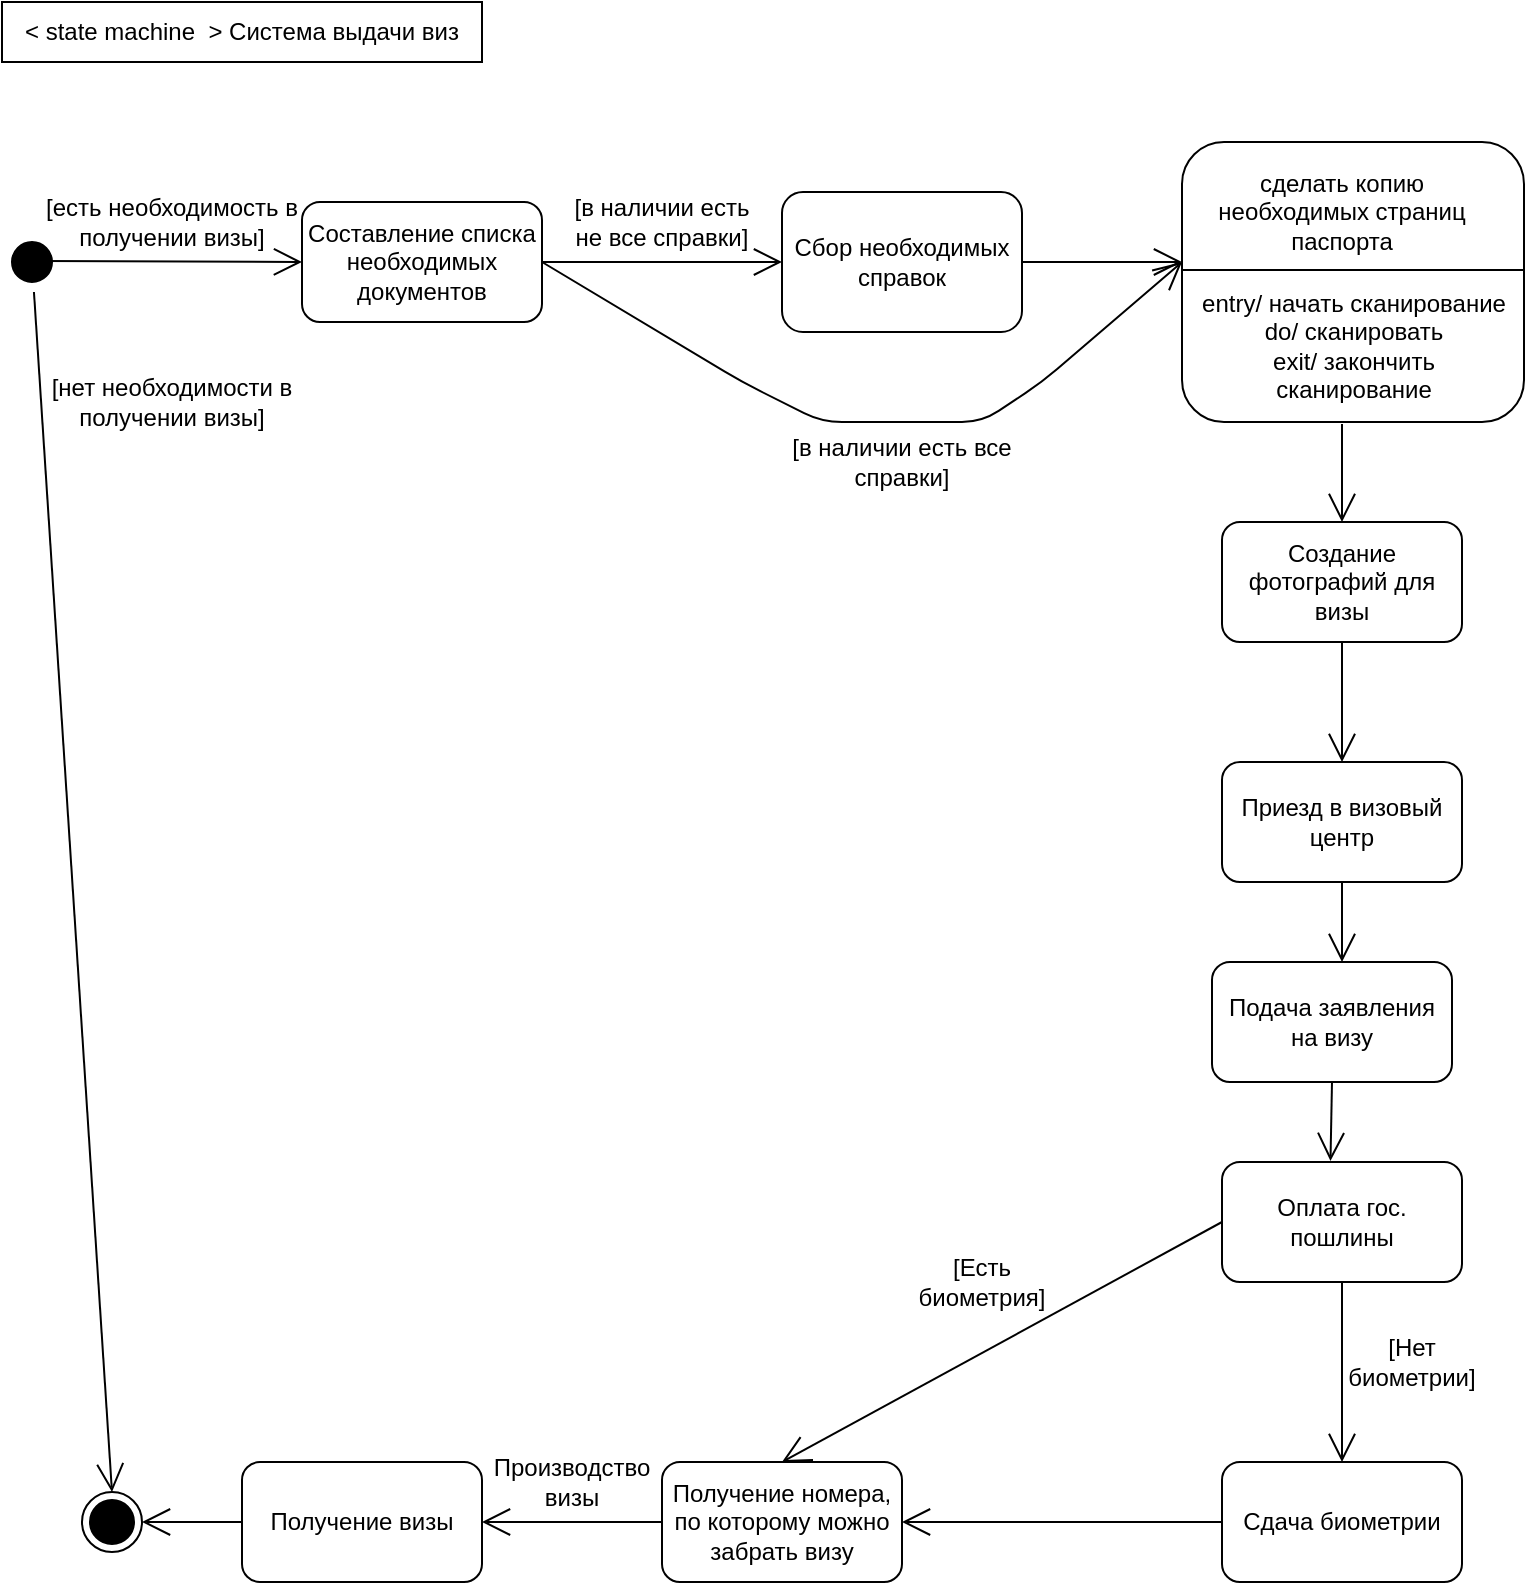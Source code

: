 <mxfile version="12.9.6" type="github"><diagram id="h5yVKtOuEHlJPeWfeZaK" name="Page-1"><mxGraphModel dx="1422" dy="768" grid="1" gridSize="10" guides="1" tooltips="1" connect="1" arrows="1" fold="1" page="1" pageScale="1" pageWidth="850" pageHeight="1100" math="0" shadow="0"><root><mxCell id="0"/><mxCell id="1" parent="0"/><mxCell id="_x3idRHQf8Wil5jMjb1W-1" value="&amp;lt; state machine&amp;nbsp; &amp;gt; Система выдачи виз" style="rounded=0;whiteSpace=wrap;html=1;" vertex="1" parent="1"><mxGeometry x="40" y="40" width="240" height="30" as="geometry"/></mxCell><mxCell id="_x3idRHQf8Wil5jMjb1W-2" value="" style="ellipse;html=1;shape=endState;fillColor=#000000;strokeColor=#000000;" vertex="1" parent="1"><mxGeometry x="80" y="785" width="30" height="30" as="geometry"/></mxCell><mxCell id="_x3idRHQf8Wil5jMjb1W-3" value="" style="ellipse;html=1;shape=endState;fillColor=#000000;strokeColor=#FFFFFF;" vertex="1" parent="1"><mxGeometry x="40" y="155" width="30" height="30" as="geometry"/></mxCell><mxCell id="_x3idRHQf8Wil5jMjb1W-4" value="" style="rounded=1;whiteSpace=wrap;html=1;strokeColor=#000000;" vertex="1" parent="1"><mxGeometry x="430" y="135" width="120" height="70" as="geometry"/></mxCell><mxCell id="_x3idRHQf8Wil5jMjb1W-5" value="&lt;div&gt;Сбор необходимых справок&lt;/div&gt;" style="text;html=1;strokeColor=none;fillColor=none;align=center;verticalAlign=middle;whiteSpace=wrap;rounded=0;" vertex="1" parent="1"><mxGeometry x="430" y="150" width="120" height="40" as="geometry"/></mxCell><mxCell id="_x3idRHQf8Wil5jMjb1W-6" value="" style="rounded=1;whiteSpace=wrap;html=1;strokeColor=#000000;" vertex="1" parent="1"><mxGeometry x="630" y="110" width="171" height="140" as="geometry"/></mxCell><mxCell id="_x3idRHQf8Wil5jMjb1W-7" value="Создание фотографий для визы" style="rounded=1;whiteSpace=wrap;html=1;strokeColor=#000000;" vertex="1" parent="1"><mxGeometry x="650" y="300" width="120" height="60" as="geometry"/></mxCell><mxCell id="_x3idRHQf8Wil5jMjb1W-8" value="Сдача биометрии" style="rounded=1;whiteSpace=wrap;html=1;strokeColor=#000000;" vertex="1" parent="1"><mxGeometry x="650" y="770" width="120" height="60" as="geometry"/></mxCell><mxCell id="_x3idRHQf8Wil5jMjb1W-9" value="Оплата гос. пошлины" style="rounded=1;whiteSpace=wrap;html=1;strokeColor=#000000;" vertex="1" parent="1"><mxGeometry x="650" y="620" width="120" height="60" as="geometry"/></mxCell><mxCell id="_x3idRHQf8Wil5jMjb1W-10" value="Приезд в визовый центр" style="rounded=1;whiteSpace=wrap;html=1;strokeColor=#000000;" vertex="1" parent="1"><mxGeometry x="650" y="420" width="120" height="60" as="geometry"/></mxCell><mxCell id="_x3idRHQf8Wil5jMjb1W-11" value="Подача заявления на визу" style="rounded=1;whiteSpace=wrap;html=1;strokeColor=#000000;" vertex="1" parent="1"><mxGeometry x="645" y="520" width="120" height="60" as="geometry"/></mxCell><mxCell id="_x3idRHQf8Wil5jMjb1W-12" value="Получение номера, по которому можно забрать визу" style="rounded=1;whiteSpace=wrap;html=1;strokeColor=#000000;" vertex="1" parent="1"><mxGeometry x="370" y="770" width="120" height="60" as="geometry"/></mxCell><mxCell id="_x3idRHQf8Wil5jMjb1W-13" value="Получение визы" style="rounded=1;whiteSpace=wrap;html=1;strokeColor=#000000;" vertex="1" parent="1"><mxGeometry x="160" y="770" width="120" height="60" as="geometry"/></mxCell><mxCell id="_x3idRHQf8Wil5jMjb1W-14" value="" style="line;strokeWidth=1;fillColor=none;align=left;verticalAlign=middle;spacingTop=-1;spacingLeft=3;spacingRight=3;rotatable=0;labelPosition=right;points=[];portConstraint=eastwest;" vertex="1" parent="1"><mxGeometry x="630" y="170" width="171" height="8" as="geometry"/></mxCell><mxCell id="_x3idRHQf8Wil5jMjb1W-15" value="&lt;br&gt;entry/ начать сканирование&lt;br&gt;do/ сканировать&lt;br&gt;exit/ закончить сканирование" style="text;html=1;strokeColor=none;fillColor=none;align=center;verticalAlign=middle;whiteSpace=wrap;rounded=0;" vertex="1" parent="1"><mxGeometry x="635.5" y="170" width="160" height="70" as="geometry"/></mxCell><mxCell id="_x3idRHQf8Wil5jMjb1W-16" value="сделать копию необходимых страниц паспорта" style="text;html=1;strokeColor=none;fillColor=none;align=center;verticalAlign=middle;whiteSpace=wrap;rounded=0;" vertex="1" parent="1"><mxGeometry x="635" y="120" width="150" height="50" as="geometry"/></mxCell><mxCell id="_x3idRHQf8Wil5jMjb1W-17" value="" style="endArrow=open;endFill=1;endSize=12;html=1;entryX=0;entryY=0.5;entryDx=0;entryDy=0;" edge="1" parent="1" target="_x3idRHQf8Wil5jMjb1W-32"><mxGeometry width="160" relative="1" as="geometry"><mxPoint x="60" y="169.5" as="sourcePoint"/><mxPoint x="160" y="170" as="targetPoint"/></mxGeometry></mxCell><mxCell id="_x3idRHQf8Wil5jMjb1W-18" value="" style="endArrow=open;endFill=1;endSize=12;html=1;entryX=0;entryY=0.5;entryDx=0;entryDy=0;" edge="1" parent="1" source="_x3idRHQf8Wil5jMjb1W-32" target="_x3idRHQf8Wil5jMjb1W-4"><mxGeometry width="160" relative="1" as="geometry"><mxPoint x="230" y="169.5" as="sourcePoint"/><mxPoint x="370" y="170" as="targetPoint"/></mxGeometry></mxCell><mxCell id="_x3idRHQf8Wil5jMjb1W-19" value="" style="endArrow=open;endFill=1;endSize=12;html=1;exitX=0.5;exitY=1;exitDx=0;exitDy=0;entryX=0.5;entryY=0;entryDx=0;entryDy=0;" edge="1" parent="1" source="_x3idRHQf8Wil5jMjb1W-9" target="_x3idRHQf8Wil5jMjb1W-8"><mxGeometry width="160" relative="1" as="geometry"><mxPoint x="710" y="774" as="sourcePoint"/><mxPoint x="720" y="770" as="targetPoint"/></mxGeometry></mxCell><mxCell id="_x3idRHQf8Wil5jMjb1W-20" value="[Нет биометрии]" style="text;html=1;strokeColor=none;fillColor=none;align=center;verticalAlign=middle;whiteSpace=wrap;rounded=0;" vertex="1" parent="1"><mxGeometry x="725" y="710" width="40" height="20" as="geometry"/></mxCell><mxCell id="_x3idRHQf8Wil5jMjb1W-21" value="[Есть биометрия]" style="text;html=1;strokeColor=none;fillColor=none;align=center;verticalAlign=middle;whiteSpace=wrap;rounded=0;" vertex="1" parent="1"><mxGeometry x="510" y="670" width="40" height="20" as="geometry"/></mxCell><mxCell id="_x3idRHQf8Wil5jMjb1W-22" value="" style="endArrow=open;endFill=1;endSize=12;html=1;exitX=0;exitY=0.5;exitDx=0;exitDy=0;entryX=0.5;entryY=0;entryDx=0;entryDy=0;" edge="1" parent="1" source="_x3idRHQf8Wil5jMjb1W-9" target="_x3idRHQf8Wil5jMjb1W-12"><mxGeometry width="160" relative="1" as="geometry"><mxPoint x="410" y="720" as="sourcePoint"/><mxPoint x="570" y="720" as="targetPoint"/></mxGeometry></mxCell><mxCell id="_x3idRHQf8Wil5jMjb1W-23" value="" style="endArrow=open;endFill=1;endSize=12;html=1;exitX=0;exitY=0.5;exitDx=0;exitDy=0;entryX=1;entryY=0.5;entryDx=0;entryDy=0;" edge="1" parent="1" source="_x3idRHQf8Wil5jMjb1W-8" target="_x3idRHQf8Wil5jMjb1W-12"><mxGeometry width="160" relative="1" as="geometry"><mxPoint x="410" y="720" as="sourcePoint"/><mxPoint x="570" y="720" as="targetPoint"/></mxGeometry></mxCell><mxCell id="_x3idRHQf8Wil5jMjb1W-24" value="" style="endArrow=open;endFill=1;endSize=12;html=1;exitX=0;exitY=0.5;exitDx=0;exitDy=0;entryX=1;entryY=0.5;entryDx=0;entryDy=0;" edge="1" parent="1" source="_x3idRHQf8Wil5jMjb1W-12" target="_x3idRHQf8Wil5jMjb1W-13"><mxGeometry width="160" relative="1" as="geometry"><mxPoint x="410" y="660" as="sourcePoint"/><mxPoint x="570" y="660" as="targetPoint"/></mxGeometry></mxCell><mxCell id="_x3idRHQf8Wil5jMjb1W-25" value="[есть необходимость в получении визы]" style="text;html=1;strokeColor=none;fillColor=none;align=center;verticalAlign=middle;whiteSpace=wrap;rounded=0;" vertex="1" parent="1"><mxGeometry x="40" y="140" width="170" height="20" as="geometry"/></mxCell><mxCell id="_x3idRHQf8Wil5jMjb1W-26" value="" style="endArrow=open;endFill=1;endSize=12;html=1;exitX=1;exitY=0.5;exitDx=0;exitDy=0;" edge="1" parent="1" source="_x3idRHQf8Wil5jMjb1W-5"><mxGeometry width="160" relative="1" as="geometry"><mxPoint x="390" y="410" as="sourcePoint"/><mxPoint x="630" y="170" as="targetPoint"/></mxGeometry></mxCell><mxCell id="_x3idRHQf8Wil5jMjb1W-27" value="" style="endArrow=open;endFill=1;endSize=12;html=1;entryX=0.5;entryY=0;entryDx=0;entryDy=0;" edge="1" parent="1" target="_x3idRHQf8Wil5jMjb1W-7"><mxGeometry width="160" relative="1" as="geometry"><mxPoint x="710" y="251" as="sourcePoint"/><mxPoint x="620" y="410" as="targetPoint"/></mxGeometry></mxCell><mxCell id="_x3idRHQf8Wil5jMjb1W-28" value="" style="endArrow=open;endFill=1;endSize=12;html=1;exitX=0.5;exitY=1;exitDx=0;exitDy=0;entryX=0.5;entryY=0;entryDx=0;entryDy=0;" edge="1" parent="1" source="_x3idRHQf8Wil5jMjb1W-7" target="_x3idRHQf8Wil5jMjb1W-10"><mxGeometry width="160" relative="1" as="geometry"><mxPoint x="440" y="410" as="sourcePoint"/><mxPoint x="600" y="410" as="targetPoint"/></mxGeometry></mxCell><mxCell id="_x3idRHQf8Wil5jMjb1W-29" value="" style="endArrow=open;endFill=1;endSize=12;html=1;exitX=0.5;exitY=1;exitDx=0;exitDy=0;" edge="1" parent="1" source="_x3idRHQf8Wil5jMjb1W-10"><mxGeometry width="160" relative="1" as="geometry"><mxPoint x="590" y="490" as="sourcePoint"/><mxPoint x="710" y="520" as="targetPoint"/></mxGeometry></mxCell><mxCell id="_x3idRHQf8Wil5jMjb1W-30" value="" style="endArrow=open;endFill=1;endSize=12;html=1;exitX=0.5;exitY=1;exitDx=0;exitDy=0;entryX=0.452;entryY=-0.008;entryDx=0;entryDy=0;entryPerimeter=0;" edge="1" parent="1" source="_x3idRHQf8Wil5jMjb1W-11" target="_x3idRHQf8Wil5jMjb1W-9"><mxGeometry width="160" relative="1" as="geometry"><mxPoint x="590" y="580" as="sourcePoint"/><mxPoint x="580" y="620" as="targetPoint"/></mxGeometry></mxCell><mxCell id="_x3idRHQf8Wil5jMjb1W-31" value="" style="endArrow=open;endFill=1;endSize=12;html=1;exitX=0;exitY=0.5;exitDx=0;exitDy=0;entryX=1;entryY=0.5;entryDx=0;entryDy=0;" edge="1" parent="1" source="_x3idRHQf8Wil5jMjb1W-13" target="_x3idRHQf8Wil5jMjb1W-2"><mxGeometry width="160" relative="1" as="geometry"><mxPoint x="400" y="560" as="sourcePoint"/><mxPoint x="560" y="560" as="targetPoint"/></mxGeometry></mxCell><mxCell id="_x3idRHQf8Wil5jMjb1W-32" value="Составление списка необходимых документов" style="rounded=1;whiteSpace=wrap;html=1;strokeColor=#000000;" vertex="1" parent="1"><mxGeometry x="190" y="140" width="120" height="60" as="geometry"/></mxCell><mxCell id="_x3idRHQf8Wil5jMjb1W-33" value="[в наличии есть не все справки]" style="text;html=1;strokeColor=none;fillColor=none;align=center;verticalAlign=middle;whiteSpace=wrap;rounded=0;" vertex="1" parent="1"><mxGeometry x="320" y="140" width="100" height="20" as="geometry"/></mxCell><mxCell id="_x3idRHQf8Wil5jMjb1W-34" value="" style="endArrow=open;endFill=1;endSize=12;html=1;exitX=1;exitY=0.5;exitDx=0;exitDy=0;" edge="1" parent="1" source="_x3idRHQf8Wil5jMjb1W-32"><mxGeometry width="160" relative="1" as="geometry"><mxPoint x="350" y="240" as="sourcePoint"/><mxPoint x="630" y="170" as="targetPoint"/><Array as="points"><mxPoint x="410" y="230"/><mxPoint x="450" y="250"/><mxPoint x="490" y="250"/><mxPoint x="530" y="250"/><mxPoint x="560" y="230"/></Array></mxGeometry></mxCell><mxCell id="_x3idRHQf8Wil5jMjb1W-35" value="[в наличии есть все справки]" style="text;html=1;strokeColor=none;fillColor=none;align=center;verticalAlign=middle;whiteSpace=wrap;rounded=0;" vertex="1" parent="1"><mxGeometry x="425" y="260" width="130" height="20" as="geometry"/></mxCell><mxCell id="_x3idRHQf8Wil5jMjb1W-36" value="Производство визы" style="text;html=1;strokeColor=none;fillColor=none;align=center;verticalAlign=middle;whiteSpace=wrap;rounded=0;" vertex="1" parent="1"><mxGeometry x="270" y="770" width="110" height="20" as="geometry"/></mxCell><mxCell id="_x3idRHQf8Wil5jMjb1W-37" value="" style="endArrow=open;endFill=1;endSize=12;html=1;entryX=0.5;entryY=0;entryDx=0;entryDy=0;" edge="1" parent="1" source="_x3idRHQf8Wil5jMjb1W-3" target="_x3idRHQf8Wil5jMjb1W-2"><mxGeometry width="160" relative="1" as="geometry"><mxPoint x="340" y="430" as="sourcePoint"/><mxPoint x="500" y="430" as="targetPoint"/></mxGeometry></mxCell><mxCell id="_x3idRHQf8Wil5jMjb1W-38" value="[нет необходимости в получении визы]" style="text;html=1;strokeColor=none;fillColor=none;align=center;verticalAlign=middle;whiteSpace=wrap;rounded=0;" vertex="1" parent="1"><mxGeometry x="40" y="230" width="170" height="20" as="geometry"/></mxCell></root></mxGraphModel></diagram></mxfile>